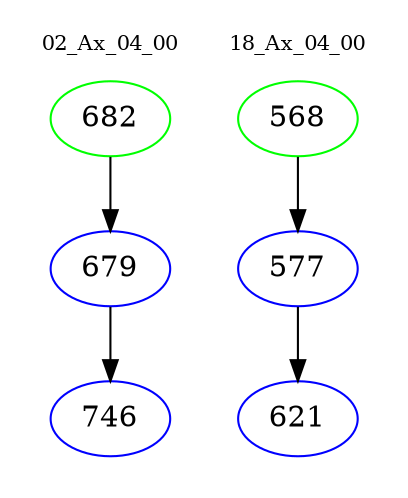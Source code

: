 digraph{
subgraph cluster_0 {
color = white
label = "02_Ax_04_00";
fontsize=10;
T0_682 [label="682", color="green"]
T0_682 -> T0_679 [color="black"]
T0_679 [label="679", color="blue"]
T0_679 -> T0_746 [color="black"]
T0_746 [label="746", color="blue"]
}
subgraph cluster_1 {
color = white
label = "18_Ax_04_00";
fontsize=10;
T1_568 [label="568", color="green"]
T1_568 -> T1_577 [color="black"]
T1_577 [label="577", color="blue"]
T1_577 -> T1_621 [color="black"]
T1_621 [label="621", color="blue"]
}
}
